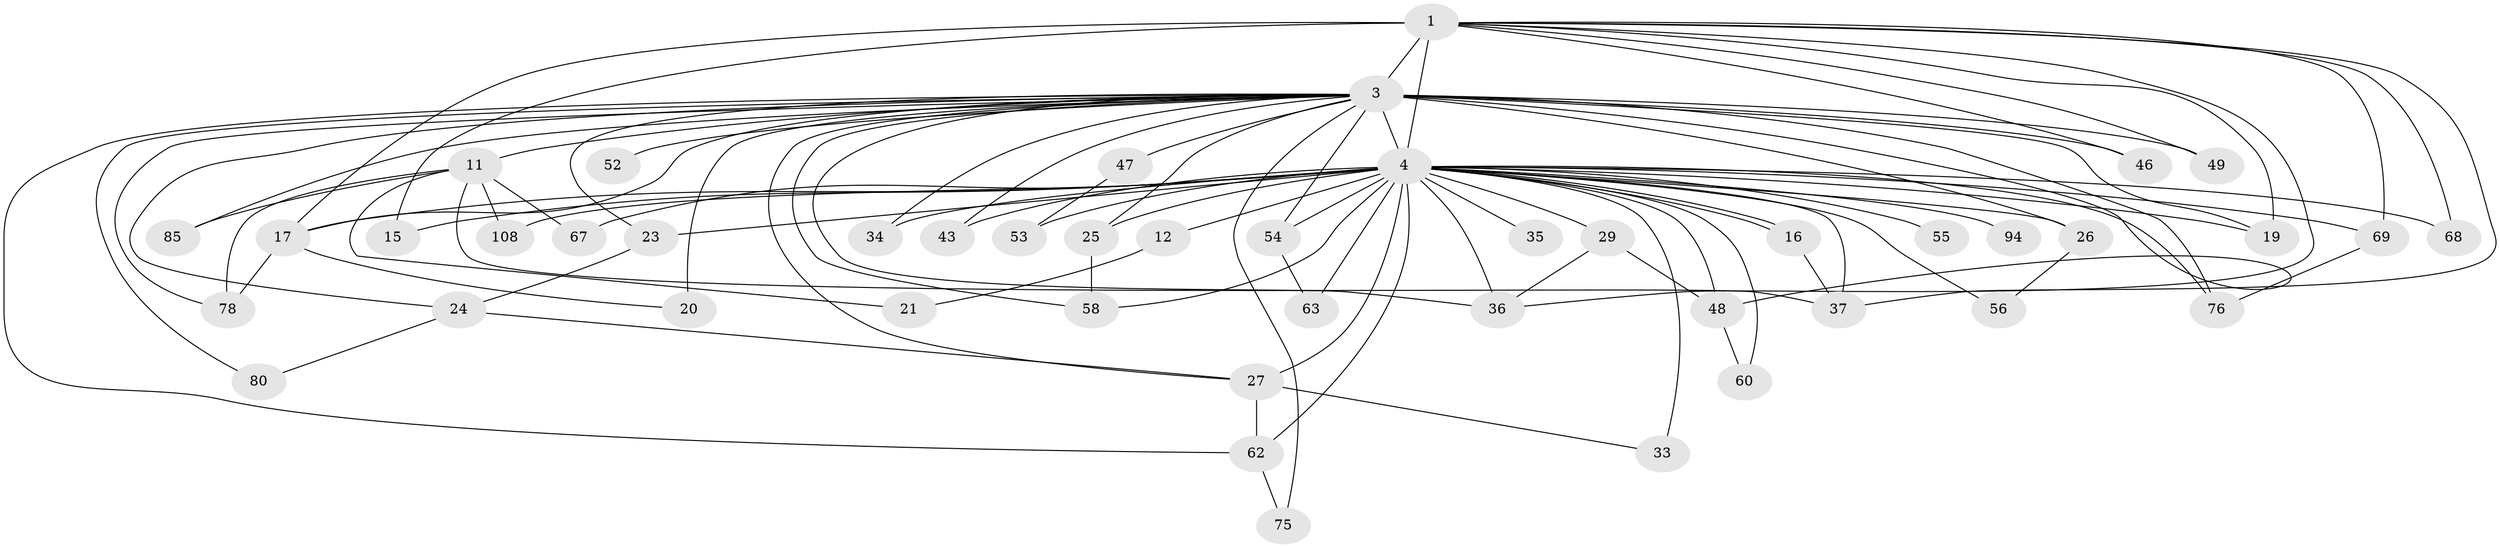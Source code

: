 // original degree distribution, {17: 0.008620689655172414, 18: 0.008620689655172414, 12: 0.008620689655172414, 25: 0.008620689655172414, 19: 0.008620689655172414, 30: 0.008620689655172414, 22: 0.008620689655172414, 20: 0.008620689655172414, 23: 0.008620689655172414, 32: 0.008620689655172414, 8: 0.017241379310344827, 3: 0.21551724137931033, 2: 0.5258620689655172, 6: 0.034482758620689655, 5: 0.02586206896551724, 4: 0.09482758620689655}
// Generated by graph-tools (version 1.1) at 2025/17/03/04/25 18:17:28]
// undirected, 46 vertices, 93 edges
graph export_dot {
graph [start="1"]
  node [color=gray90,style=filled];
  1 [super="+2"];
  3 [super="+5+6"];
  4 [super="+115+93+10+77+32+14+7"];
  11;
  12;
  15;
  16;
  17;
  19;
  20 [super="+104"];
  21;
  23;
  24;
  25 [super="+28"];
  26;
  27 [super="+95+107"];
  29;
  33 [super="+44"];
  34;
  35;
  36 [super="+39+71"];
  37 [super="+109"];
  43;
  46 [super="+81"];
  47;
  48 [super="+91"];
  49;
  52;
  53;
  54 [super="+73"];
  55;
  56;
  58 [super="+98"];
  60;
  62 [super="+86+116"];
  63;
  67;
  68;
  69;
  75;
  76 [super="+112"];
  78;
  80;
  85;
  94;
  108;
  1 -- 3 [weight=9];
  1 -- 4 [weight=15];
  1 -- 17;
  1 -- 19;
  1 -- 69;
  1 -- 37;
  1 -- 68;
  1 -- 36;
  1 -- 15;
  1 -- 49;
  1 -- 46;
  3 -- 4 [weight=27];
  3 -- 23;
  3 -- 47 [weight=2];
  3 -- 54 [weight=4];
  3 -- 11 [weight=2];
  3 -- 76;
  3 -- 75;
  3 -- 20 [weight=2];
  3 -- 24;
  3 -- 27;
  3 -- 36;
  3 -- 43;
  3 -- 46 [weight=2];
  3 -- 48;
  3 -- 58;
  3 -- 62 [weight=2];
  3 -- 78;
  3 -- 80;
  3 -- 17;
  3 -- 19 [weight=2];
  3 -- 85;
  3 -- 25;
  3 -- 26 [weight=2];
  3 -- 34;
  3 -- 49;
  3 -- 52;
  4 -- 15;
  4 -- 16;
  4 -- 16;
  4 -- 17 [weight=2];
  4 -- 33 [weight=2];
  4 -- 34;
  4 -- 68;
  4 -- 69;
  4 -- 37;
  4 -- 67;
  4 -- 12;
  4 -- 19 [weight=2];
  4 -- 25 [weight=4];
  4 -- 26;
  4 -- 29 [weight=2];
  4 -- 36 [weight=3];
  4 -- 53;
  4 -- 55 [weight=2];
  4 -- 58;
  4 -- 62 [weight=3];
  4 -- 63;
  4 -- 23 [weight=2];
  4 -- 27 [weight=4];
  4 -- 76;
  4 -- 60;
  4 -- 43;
  4 -- 94 [weight=2];
  4 -- 35 [weight=2];
  4 -- 108;
  4 -- 48;
  4 -- 54;
  4 -- 56;
  11 -- 21;
  11 -- 67;
  11 -- 78;
  11 -- 85;
  11 -- 108;
  11 -- 37;
  12 -- 21;
  16 -- 37;
  17 -- 78;
  17 -- 20;
  23 -- 24;
  24 -- 27;
  24 -- 80;
  25 -- 58;
  26 -- 56;
  27 -- 62;
  27 -- 33;
  29 -- 36;
  29 -- 48;
  47 -- 53;
  48 -- 60;
  54 -- 63;
  62 -- 75;
  69 -- 76;
}
